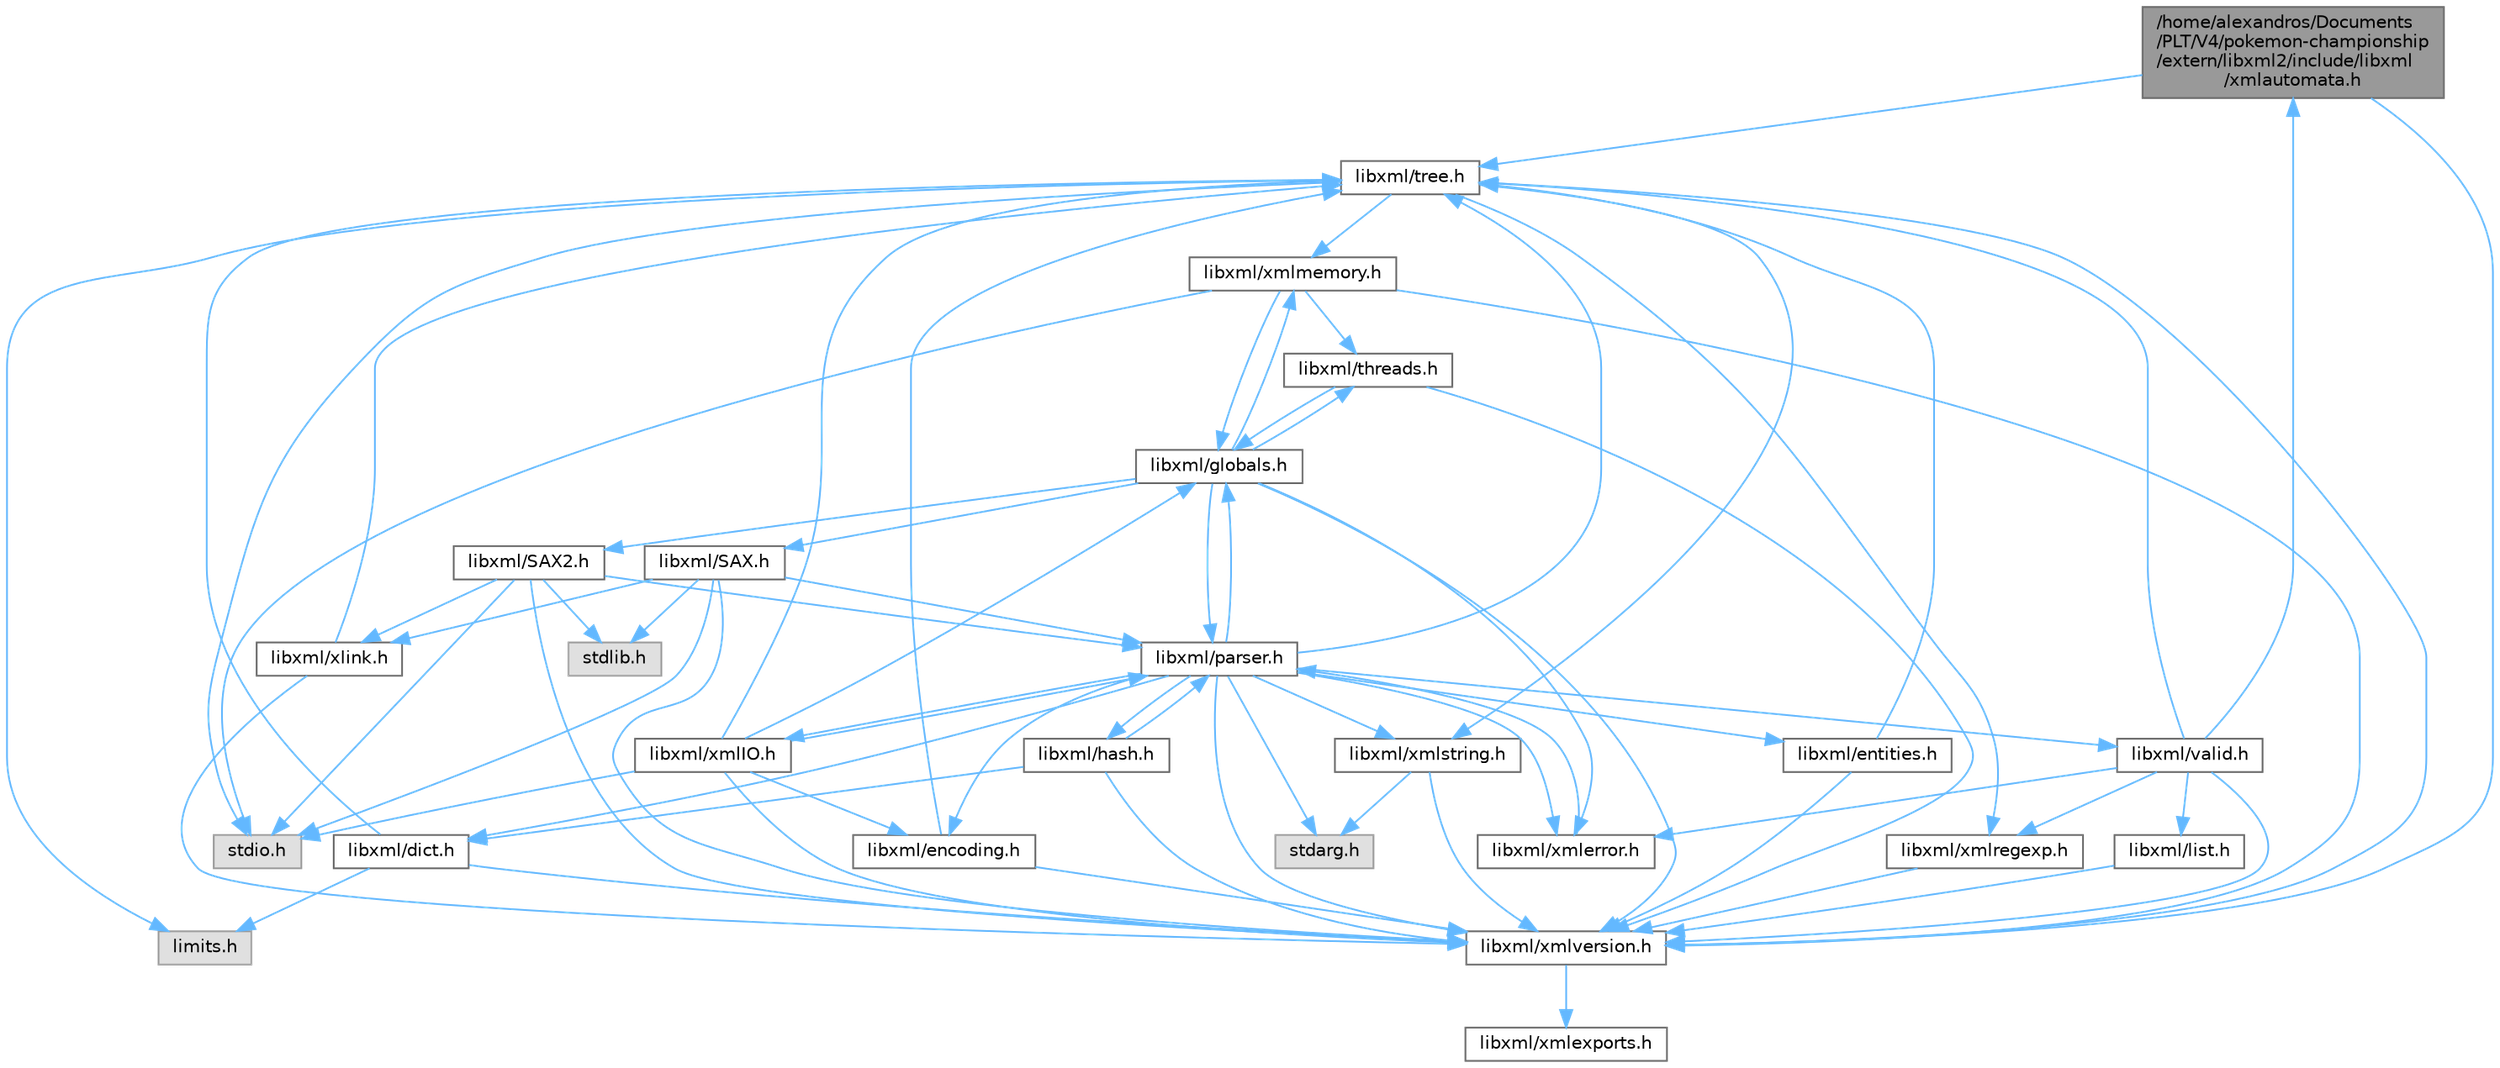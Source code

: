 digraph "/home/alexandros/Documents/PLT/V4/pokemon-championship/extern/libxml2/include/libxml/xmlautomata.h"
{
 // LATEX_PDF_SIZE
  bgcolor="transparent";
  edge [fontname=Helvetica,fontsize=10,labelfontname=Helvetica,labelfontsize=10];
  node [fontname=Helvetica,fontsize=10,shape=box,height=0.2,width=0.4];
  Node1 [label="/home/alexandros/Documents\l/PLT/V4/pokemon-championship\l/extern/libxml2/include/libxml\l/xmlautomata.h",height=0.2,width=0.4,color="gray40", fillcolor="grey60", style="filled", fontcolor="black",tooltip=" "];
  Node1 -> Node2 [color="steelblue1",style="solid"];
  Node2 [label="libxml/xmlversion.h",height=0.2,width=0.4,color="grey40", fillcolor="white", style="filled",URL="$xmlversion_8h.html",tooltip=" "];
  Node2 -> Node3 [color="steelblue1",style="solid"];
  Node3 [label="libxml/xmlexports.h",height=0.2,width=0.4,color="grey40", fillcolor="white", style="filled",URL="$xmlexports_8h.html",tooltip=" "];
  Node1 -> Node4 [color="steelblue1",style="solid"];
  Node4 [label="libxml/tree.h",height=0.2,width=0.4,color="grey40", fillcolor="white", style="filled",URL="$tree_8h.html",tooltip=" "];
  Node4 -> Node5 [color="steelblue1",style="solid"];
  Node5 [label="stdio.h",height=0.2,width=0.4,color="grey60", fillcolor="#E0E0E0", style="filled",tooltip=" "];
  Node4 -> Node6 [color="steelblue1",style="solid"];
  Node6 [label="limits.h",height=0.2,width=0.4,color="grey60", fillcolor="#E0E0E0", style="filled",tooltip=" "];
  Node4 -> Node2 [color="steelblue1",style="solid"];
  Node4 -> Node7 [color="steelblue1",style="solid"];
  Node7 [label="libxml/xmlstring.h",height=0.2,width=0.4,color="grey40", fillcolor="white", style="filled",URL="$xmlstring_8h.html",tooltip=" "];
  Node7 -> Node8 [color="steelblue1",style="solid"];
  Node8 [label="stdarg.h",height=0.2,width=0.4,color="grey60", fillcolor="#E0E0E0", style="filled",tooltip=" "];
  Node7 -> Node2 [color="steelblue1",style="solid"];
  Node4 -> Node9 [color="steelblue1",style="solid"];
  Node9 [label="libxml/xmlregexp.h",height=0.2,width=0.4,color="grey40", fillcolor="white", style="filled",URL="$xmlregexp_8h.html",tooltip=" "];
  Node9 -> Node2 [color="steelblue1",style="solid"];
  Node4 -> Node10 [color="steelblue1",style="solid"];
  Node10 [label="libxml/xmlmemory.h",height=0.2,width=0.4,color="grey40", fillcolor="white", style="filled",URL="$xmlmemory_8h.html",tooltip=" "];
  Node10 -> Node5 [color="steelblue1",style="solid"];
  Node10 -> Node2 [color="steelblue1",style="solid"];
  Node10 -> Node11 [color="steelblue1",style="solid"];
  Node11 [label="libxml/threads.h",height=0.2,width=0.4,color="grey40", fillcolor="white", style="filled",URL="$threads_8h.html",tooltip=" "];
  Node11 -> Node2 [color="steelblue1",style="solid"];
  Node11 -> Node12 [color="steelblue1",style="solid"];
  Node12 [label="libxml/globals.h",height=0.2,width=0.4,color="grey40", fillcolor="white", style="filled",URL="$globals_8h.html",tooltip=" "];
  Node12 -> Node2 [color="steelblue1",style="solid"];
  Node12 -> Node13 [color="steelblue1",style="solid"];
  Node13 [label="libxml/parser.h",height=0.2,width=0.4,color="grey40", fillcolor="white", style="filled",URL="$parser_8h.html",tooltip=" "];
  Node13 -> Node8 [color="steelblue1",style="solid"];
  Node13 -> Node2 [color="steelblue1",style="solid"];
  Node13 -> Node4 [color="steelblue1",style="solid"];
  Node13 -> Node14 [color="steelblue1",style="solid"];
  Node14 [label="libxml/dict.h",height=0.2,width=0.4,color="grey40", fillcolor="white", style="filled",URL="$dict_8h.html",tooltip=" "];
  Node14 -> Node6 [color="steelblue1",style="solid"];
  Node14 -> Node2 [color="steelblue1",style="solid"];
  Node14 -> Node4 [color="steelblue1",style="solid"];
  Node13 -> Node15 [color="steelblue1",style="solid"];
  Node15 [label="libxml/hash.h",height=0.2,width=0.4,color="grey40", fillcolor="white", style="filled",URL="$hash_8h.html",tooltip=" "];
  Node15 -> Node2 [color="steelblue1",style="solid"];
  Node15 -> Node13 [color="steelblue1",style="solid"];
  Node15 -> Node14 [color="steelblue1",style="solid"];
  Node13 -> Node16 [color="steelblue1",style="solid"];
  Node16 [label="libxml/valid.h",height=0.2,width=0.4,color="grey40", fillcolor="white", style="filled",URL="$valid_8h.html",tooltip=" "];
  Node16 -> Node2 [color="steelblue1",style="solid"];
  Node16 -> Node17 [color="steelblue1",style="solid"];
  Node17 [label="libxml/xmlerror.h",height=0.2,width=0.4,color="grey40", fillcolor="white", style="filled",URL="$xmlerror_8h.html",tooltip=" "];
  Node17 -> Node13 [color="steelblue1",style="solid"];
  Node16 -> Node4 [color="steelblue1",style="solid"];
  Node16 -> Node18 [color="steelblue1",style="solid"];
  Node18 [label="libxml/list.h",height=0.2,width=0.4,color="grey40", fillcolor="white", style="filled",URL="$list_8h.html",tooltip=" "];
  Node18 -> Node2 [color="steelblue1",style="solid"];
  Node16 -> Node1 [color="steelblue1",style="solid"];
  Node16 -> Node9 [color="steelblue1",style="solid"];
  Node13 -> Node19 [color="steelblue1",style="solid"];
  Node19 [label="libxml/entities.h",height=0.2,width=0.4,color="grey40", fillcolor="white", style="filled",URL="$entities_8h.html",tooltip=" "];
  Node19 -> Node2 [color="steelblue1",style="solid"];
  Node19 -> Node4 [color="steelblue1",style="solid"];
  Node13 -> Node17 [color="steelblue1",style="solid"];
  Node13 -> Node7 [color="steelblue1",style="solid"];
  Node13 -> Node20 [color="steelblue1",style="solid"];
  Node20 [label="libxml/encoding.h",height=0.2,width=0.4,color="grey40", fillcolor="white", style="filled",URL="$encoding_8h.html",tooltip=" "];
  Node20 -> Node2 [color="steelblue1",style="solid"];
  Node20 -> Node4 [color="steelblue1",style="solid"];
  Node13 -> Node21 [color="steelblue1",style="solid"];
  Node21 [label="libxml/xmlIO.h",height=0.2,width=0.4,color="grey40", fillcolor="white", style="filled",URL="$xml_i_o_8h.html",tooltip=" "];
  Node21 -> Node5 [color="steelblue1",style="solid"];
  Node21 -> Node2 [color="steelblue1",style="solid"];
  Node21 -> Node12 [color="steelblue1",style="solid"];
  Node21 -> Node4 [color="steelblue1",style="solid"];
  Node21 -> Node13 [color="steelblue1",style="solid"];
  Node21 -> Node20 [color="steelblue1",style="solid"];
  Node13 -> Node12 [color="steelblue1",style="solid"];
  Node12 -> Node17 [color="steelblue1",style="solid"];
  Node12 -> Node22 [color="steelblue1",style="solid"];
  Node22 [label="libxml/SAX.h",height=0.2,width=0.4,color="grey40", fillcolor="white", style="filled",URL="$_s_a_x_8h.html",tooltip=" "];
  Node22 -> Node5 [color="steelblue1",style="solid"];
  Node22 -> Node23 [color="steelblue1",style="solid"];
  Node23 [label="stdlib.h",height=0.2,width=0.4,color="grey60", fillcolor="#E0E0E0", style="filled",tooltip=" "];
  Node22 -> Node2 [color="steelblue1",style="solid"];
  Node22 -> Node13 [color="steelblue1",style="solid"];
  Node22 -> Node24 [color="steelblue1",style="solid"];
  Node24 [label="libxml/xlink.h",height=0.2,width=0.4,color="grey40", fillcolor="white", style="filled",URL="$xlink_8h.html",tooltip=" "];
  Node24 -> Node2 [color="steelblue1",style="solid"];
  Node24 -> Node4 [color="steelblue1",style="solid"];
  Node12 -> Node25 [color="steelblue1",style="solid"];
  Node25 [label="libxml/SAX2.h",height=0.2,width=0.4,color="grey40", fillcolor="white", style="filled",URL="$_s_a_x2_8h.html",tooltip=" "];
  Node25 -> Node5 [color="steelblue1",style="solid"];
  Node25 -> Node23 [color="steelblue1",style="solid"];
  Node25 -> Node2 [color="steelblue1",style="solid"];
  Node25 -> Node13 [color="steelblue1",style="solid"];
  Node25 -> Node24 [color="steelblue1",style="solid"];
  Node12 -> Node10 [color="steelblue1",style="solid"];
  Node12 -> Node11 [color="steelblue1",style="solid"];
  Node10 -> Node12 [color="steelblue1",style="solid"];
}
